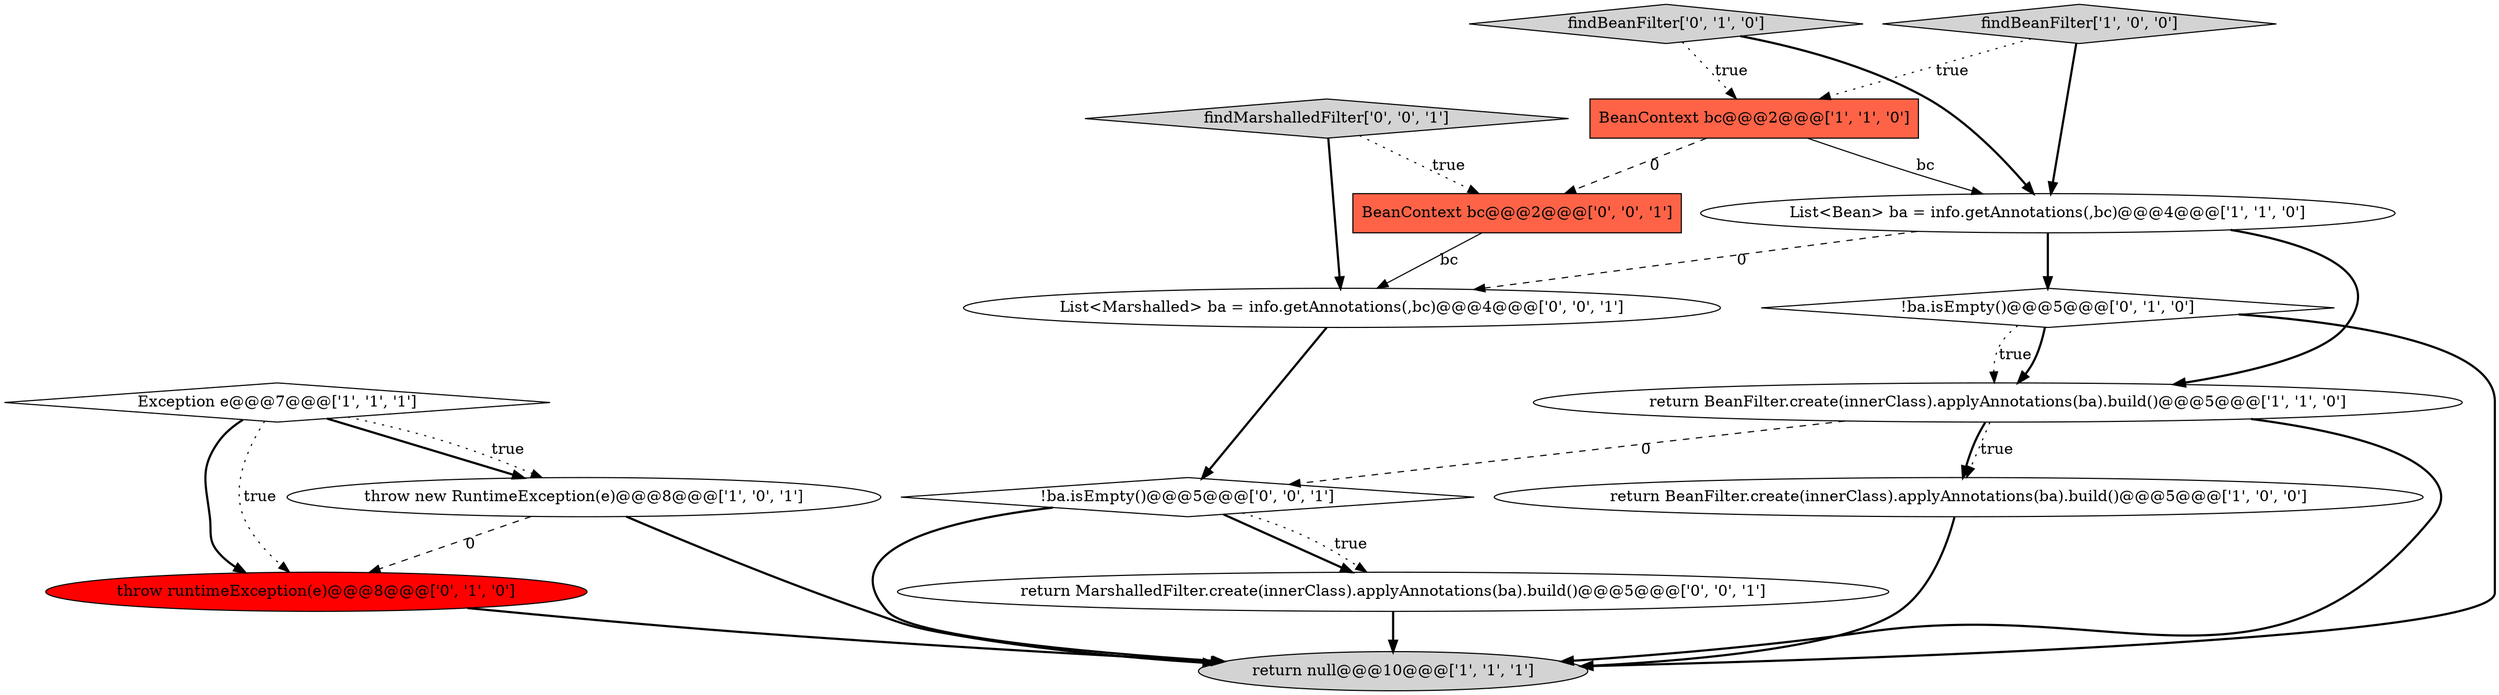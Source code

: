 digraph {
7 [style = filled, label = "Exception e@@@7@@@['1', '1', '1']", fillcolor = white, shape = diamond image = "AAA0AAABBB1BBB"];
15 [style = filled, label = "!ba.isEmpty()@@@5@@@['0', '0', '1']", fillcolor = white, shape = diamond image = "AAA0AAABBB3BBB"];
2 [style = filled, label = "BeanContext bc@@@2@@@['1', '1', '0']", fillcolor = tomato, shape = box image = "AAA0AAABBB1BBB"];
9 [style = filled, label = "findBeanFilter['0', '1', '0']", fillcolor = lightgray, shape = diamond image = "AAA0AAABBB2BBB"];
8 [style = filled, label = "throw runtimeException(e)@@@8@@@['0', '1', '0']", fillcolor = red, shape = ellipse image = "AAA1AAABBB2BBB"];
3 [style = filled, label = "return BeanFilter.create(innerClass).applyAnnotations(ba).build()@@@5@@@['1', '0', '0']", fillcolor = white, shape = ellipse image = "AAA0AAABBB1BBB"];
10 [style = filled, label = "!ba.isEmpty()@@@5@@@['0', '1', '0']", fillcolor = white, shape = diamond image = "AAA0AAABBB2BBB"];
0 [style = filled, label = "List<Bean> ba = info.getAnnotations(,bc)@@@4@@@['1', '1', '0']", fillcolor = white, shape = ellipse image = "AAA0AAABBB1BBB"];
6 [style = filled, label = "return BeanFilter.create(innerClass).applyAnnotations(ba).build()@@@5@@@['1', '1', '0']", fillcolor = white, shape = ellipse image = "AAA0AAABBB1BBB"];
4 [style = filled, label = "findBeanFilter['1', '0', '0']", fillcolor = lightgray, shape = diamond image = "AAA0AAABBB1BBB"];
12 [style = filled, label = "List<Marshalled> ba = info.getAnnotations(,bc)@@@4@@@['0', '0', '1']", fillcolor = white, shape = ellipse image = "AAA0AAABBB3BBB"];
1 [style = filled, label = "throw new RuntimeException(e)@@@8@@@['1', '0', '1']", fillcolor = white, shape = ellipse image = "AAA0AAABBB1BBB"];
5 [style = filled, label = "return null@@@10@@@['1', '1', '1']", fillcolor = lightgray, shape = ellipse image = "AAA0AAABBB1BBB"];
14 [style = filled, label = "findMarshalledFilter['0', '0', '1']", fillcolor = lightgray, shape = diamond image = "AAA0AAABBB3BBB"];
11 [style = filled, label = "return MarshalledFilter.create(innerClass).applyAnnotations(ba).build()@@@5@@@['0', '0', '1']", fillcolor = white, shape = ellipse image = "AAA0AAABBB3BBB"];
13 [style = filled, label = "BeanContext bc@@@2@@@['0', '0', '1']", fillcolor = tomato, shape = box image = "AAA0AAABBB3BBB"];
1->5 [style = bold, label=""];
6->3 [style = bold, label=""];
10->6 [style = dotted, label="true"];
7->1 [style = bold, label=""];
9->0 [style = bold, label=""];
0->6 [style = bold, label=""];
12->15 [style = bold, label=""];
2->0 [style = solid, label="bc"];
0->12 [style = dashed, label="0"];
7->8 [style = bold, label=""];
10->6 [style = bold, label=""];
14->13 [style = dotted, label="true"];
15->5 [style = bold, label=""];
4->0 [style = bold, label=""];
6->5 [style = bold, label=""];
11->5 [style = bold, label=""];
3->5 [style = bold, label=""];
0->10 [style = bold, label=""];
10->5 [style = bold, label=""];
15->11 [style = bold, label=""];
8->5 [style = bold, label=""];
6->15 [style = dashed, label="0"];
2->13 [style = dashed, label="0"];
9->2 [style = dotted, label="true"];
14->12 [style = bold, label=""];
15->11 [style = dotted, label="true"];
13->12 [style = solid, label="bc"];
1->8 [style = dashed, label="0"];
6->3 [style = dotted, label="true"];
7->1 [style = dotted, label="true"];
7->8 [style = dotted, label="true"];
4->2 [style = dotted, label="true"];
}
